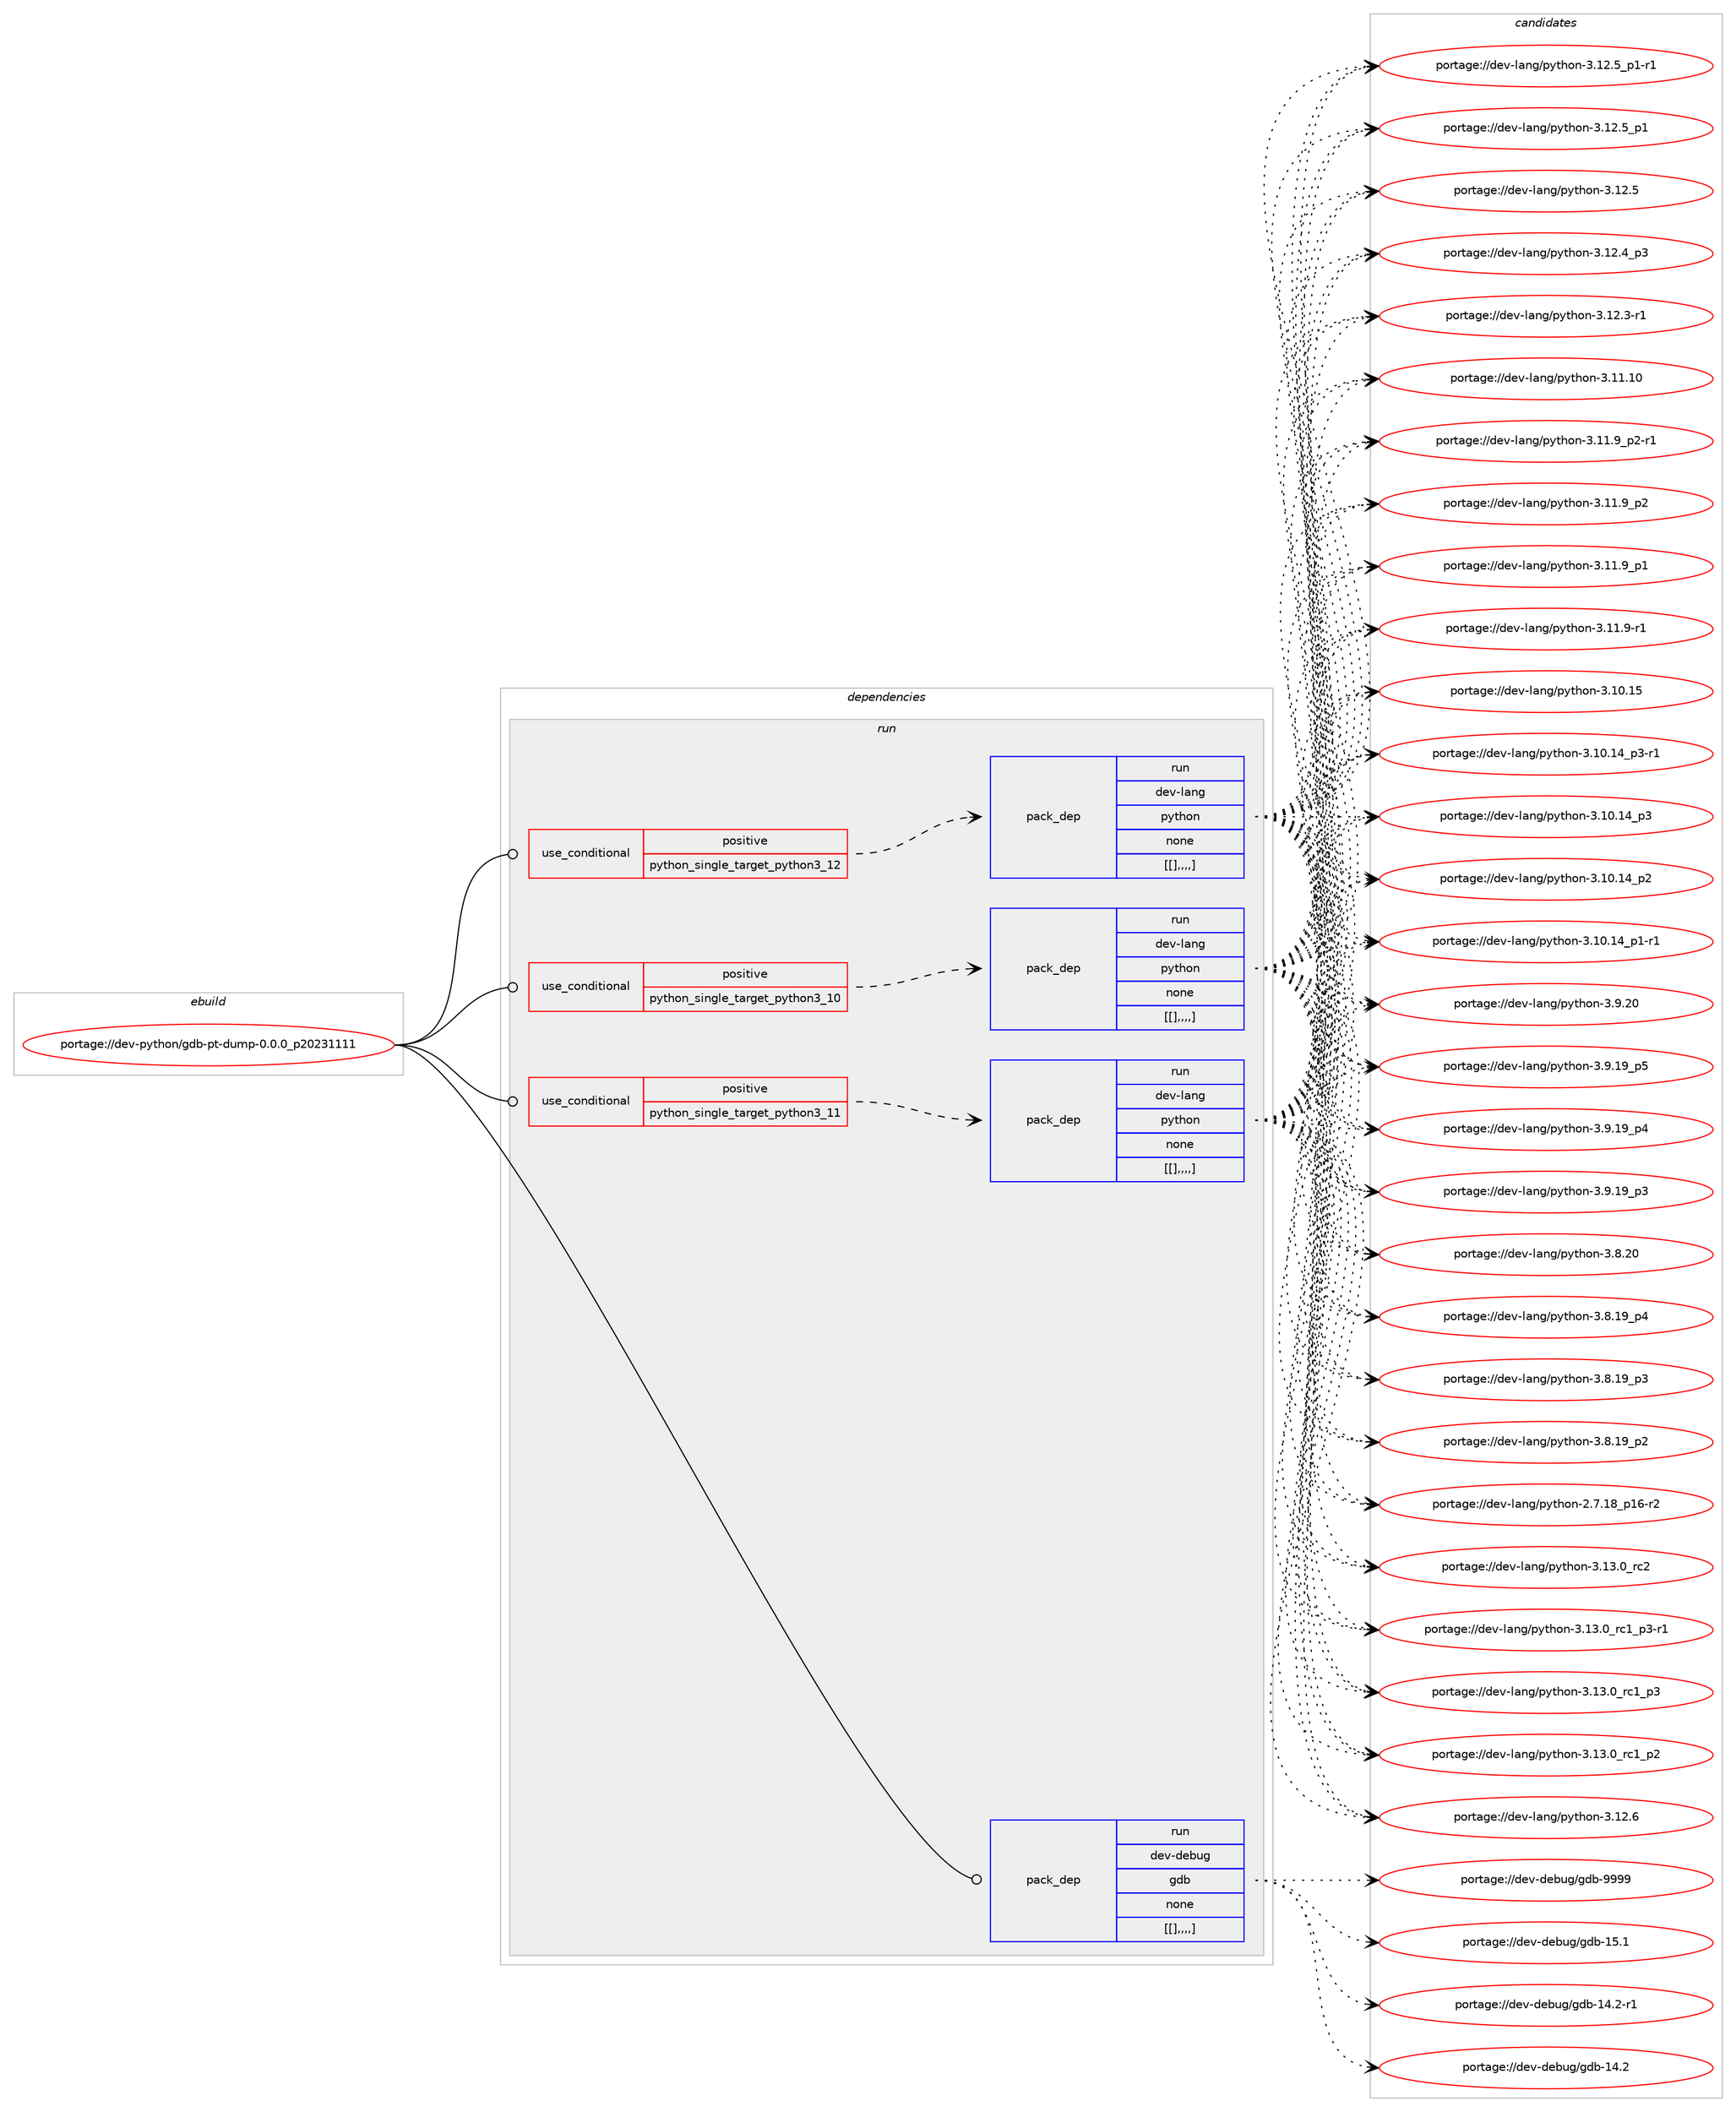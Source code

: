 digraph prolog {

# *************
# Graph options
# *************

newrank=true;
concentrate=true;
compound=true;
graph [rankdir=LR,fontname=Helvetica,fontsize=10,ranksep=1.5];#, ranksep=2.5, nodesep=0.2];
edge  [arrowhead=vee];
node  [fontname=Helvetica,fontsize=10];

# **********
# The ebuild
# **********

subgraph cluster_leftcol {
color=gray;
label=<<i>ebuild</i>>;
id [label="portage://dev-python/gdb-pt-dump-0.0.0_p20231111", color=red, width=4, href="../dev-python/gdb-pt-dump-0.0.0_p20231111.svg"];
}

# ****************
# The dependencies
# ****************

subgraph cluster_midcol {
color=gray;
label=<<i>dependencies</i>>;
subgraph cluster_compile {
fillcolor="#eeeeee";
style=filled;
label=<<i>compile</i>>;
}
subgraph cluster_compileandrun {
fillcolor="#eeeeee";
style=filled;
label=<<i>compile and run</i>>;
}
subgraph cluster_run {
fillcolor="#eeeeee";
style=filled;
label=<<i>run</i>>;
subgraph cond33614 {
dependency147841 [label=<<TABLE BORDER="0" CELLBORDER="1" CELLSPACING="0" CELLPADDING="4"><TR><TD ROWSPAN="3" CELLPADDING="10">use_conditional</TD></TR><TR><TD>positive</TD></TR><TR><TD>python_single_target_python3_10</TD></TR></TABLE>>, shape=none, color=red];
subgraph pack113009 {
dependency147842 [label=<<TABLE BORDER="0" CELLBORDER="1" CELLSPACING="0" CELLPADDING="4" WIDTH="220"><TR><TD ROWSPAN="6" CELLPADDING="30">pack_dep</TD></TR><TR><TD WIDTH="110">run</TD></TR><TR><TD>dev-lang</TD></TR><TR><TD>python</TD></TR><TR><TD>none</TD></TR><TR><TD>[[],,,,]</TD></TR></TABLE>>, shape=none, color=blue];
}
dependency147841:e -> dependency147842:w [weight=20,style="dashed",arrowhead="vee"];
}
id:e -> dependency147841:w [weight=20,style="solid",arrowhead="odot"];
subgraph cond33615 {
dependency147843 [label=<<TABLE BORDER="0" CELLBORDER="1" CELLSPACING="0" CELLPADDING="4"><TR><TD ROWSPAN="3" CELLPADDING="10">use_conditional</TD></TR><TR><TD>positive</TD></TR><TR><TD>python_single_target_python3_11</TD></TR></TABLE>>, shape=none, color=red];
subgraph pack113010 {
dependency147844 [label=<<TABLE BORDER="0" CELLBORDER="1" CELLSPACING="0" CELLPADDING="4" WIDTH="220"><TR><TD ROWSPAN="6" CELLPADDING="30">pack_dep</TD></TR><TR><TD WIDTH="110">run</TD></TR><TR><TD>dev-lang</TD></TR><TR><TD>python</TD></TR><TR><TD>none</TD></TR><TR><TD>[[],,,,]</TD></TR></TABLE>>, shape=none, color=blue];
}
dependency147843:e -> dependency147844:w [weight=20,style="dashed",arrowhead="vee"];
}
id:e -> dependency147843:w [weight=20,style="solid",arrowhead="odot"];
subgraph cond33616 {
dependency147845 [label=<<TABLE BORDER="0" CELLBORDER="1" CELLSPACING="0" CELLPADDING="4"><TR><TD ROWSPAN="3" CELLPADDING="10">use_conditional</TD></TR><TR><TD>positive</TD></TR><TR><TD>python_single_target_python3_12</TD></TR></TABLE>>, shape=none, color=red];
subgraph pack113011 {
dependency147846 [label=<<TABLE BORDER="0" CELLBORDER="1" CELLSPACING="0" CELLPADDING="4" WIDTH="220"><TR><TD ROWSPAN="6" CELLPADDING="30">pack_dep</TD></TR><TR><TD WIDTH="110">run</TD></TR><TR><TD>dev-lang</TD></TR><TR><TD>python</TD></TR><TR><TD>none</TD></TR><TR><TD>[[],,,,]</TD></TR></TABLE>>, shape=none, color=blue];
}
dependency147845:e -> dependency147846:w [weight=20,style="dashed",arrowhead="vee"];
}
id:e -> dependency147845:w [weight=20,style="solid",arrowhead="odot"];
subgraph pack113012 {
dependency147847 [label=<<TABLE BORDER="0" CELLBORDER="1" CELLSPACING="0" CELLPADDING="4" WIDTH="220"><TR><TD ROWSPAN="6" CELLPADDING="30">pack_dep</TD></TR><TR><TD WIDTH="110">run</TD></TR><TR><TD>dev-debug</TD></TR><TR><TD>gdb</TD></TR><TR><TD>none</TD></TR><TR><TD>[[],,,,]</TD></TR></TABLE>>, shape=none, color=blue];
}
id:e -> dependency147847:w [weight=20,style="solid",arrowhead="odot"];
}
}

# **************
# The candidates
# **************

subgraph cluster_choices {
rank=same;
color=gray;
label=<<i>candidates</i>>;

subgraph choice113009 {
color=black;
nodesep=1;
choice10010111845108971101034711212111610411111045514649514648951149950 [label="portage://dev-lang/python-3.13.0_rc2", color=red, width=4,href="../dev-lang/python-3.13.0_rc2.svg"];
choice1001011184510897110103471121211161041111104551464951464895114994995112514511449 [label="portage://dev-lang/python-3.13.0_rc1_p3-r1", color=red, width=4,href="../dev-lang/python-3.13.0_rc1_p3-r1.svg"];
choice100101118451089711010347112121116104111110455146495146489511499499511251 [label="portage://dev-lang/python-3.13.0_rc1_p3", color=red, width=4,href="../dev-lang/python-3.13.0_rc1_p3.svg"];
choice100101118451089711010347112121116104111110455146495146489511499499511250 [label="portage://dev-lang/python-3.13.0_rc1_p2", color=red, width=4,href="../dev-lang/python-3.13.0_rc1_p2.svg"];
choice10010111845108971101034711212111610411111045514649504654 [label="portage://dev-lang/python-3.12.6", color=red, width=4,href="../dev-lang/python-3.12.6.svg"];
choice1001011184510897110103471121211161041111104551464950465395112494511449 [label="portage://dev-lang/python-3.12.5_p1-r1", color=red, width=4,href="../dev-lang/python-3.12.5_p1-r1.svg"];
choice100101118451089711010347112121116104111110455146495046539511249 [label="portage://dev-lang/python-3.12.5_p1", color=red, width=4,href="../dev-lang/python-3.12.5_p1.svg"];
choice10010111845108971101034711212111610411111045514649504653 [label="portage://dev-lang/python-3.12.5", color=red, width=4,href="../dev-lang/python-3.12.5.svg"];
choice100101118451089711010347112121116104111110455146495046529511251 [label="portage://dev-lang/python-3.12.4_p3", color=red, width=4,href="../dev-lang/python-3.12.4_p3.svg"];
choice100101118451089711010347112121116104111110455146495046514511449 [label="portage://dev-lang/python-3.12.3-r1", color=red, width=4,href="../dev-lang/python-3.12.3-r1.svg"];
choice1001011184510897110103471121211161041111104551464949464948 [label="portage://dev-lang/python-3.11.10", color=red, width=4,href="../dev-lang/python-3.11.10.svg"];
choice1001011184510897110103471121211161041111104551464949465795112504511449 [label="portage://dev-lang/python-3.11.9_p2-r1", color=red, width=4,href="../dev-lang/python-3.11.9_p2-r1.svg"];
choice100101118451089711010347112121116104111110455146494946579511250 [label="portage://dev-lang/python-3.11.9_p2", color=red, width=4,href="../dev-lang/python-3.11.9_p2.svg"];
choice100101118451089711010347112121116104111110455146494946579511249 [label="portage://dev-lang/python-3.11.9_p1", color=red, width=4,href="../dev-lang/python-3.11.9_p1.svg"];
choice100101118451089711010347112121116104111110455146494946574511449 [label="portage://dev-lang/python-3.11.9-r1", color=red, width=4,href="../dev-lang/python-3.11.9-r1.svg"];
choice1001011184510897110103471121211161041111104551464948464953 [label="portage://dev-lang/python-3.10.15", color=red, width=4,href="../dev-lang/python-3.10.15.svg"];
choice100101118451089711010347112121116104111110455146494846495295112514511449 [label="portage://dev-lang/python-3.10.14_p3-r1", color=red, width=4,href="../dev-lang/python-3.10.14_p3-r1.svg"];
choice10010111845108971101034711212111610411111045514649484649529511251 [label="portage://dev-lang/python-3.10.14_p3", color=red, width=4,href="../dev-lang/python-3.10.14_p3.svg"];
choice10010111845108971101034711212111610411111045514649484649529511250 [label="portage://dev-lang/python-3.10.14_p2", color=red, width=4,href="../dev-lang/python-3.10.14_p2.svg"];
choice100101118451089711010347112121116104111110455146494846495295112494511449 [label="portage://dev-lang/python-3.10.14_p1-r1", color=red, width=4,href="../dev-lang/python-3.10.14_p1-r1.svg"];
choice10010111845108971101034711212111610411111045514657465048 [label="portage://dev-lang/python-3.9.20", color=red, width=4,href="../dev-lang/python-3.9.20.svg"];
choice100101118451089711010347112121116104111110455146574649579511253 [label="portage://dev-lang/python-3.9.19_p5", color=red, width=4,href="../dev-lang/python-3.9.19_p5.svg"];
choice100101118451089711010347112121116104111110455146574649579511252 [label="portage://dev-lang/python-3.9.19_p4", color=red, width=4,href="../dev-lang/python-3.9.19_p4.svg"];
choice100101118451089711010347112121116104111110455146574649579511251 [label="portage://dev-lang/python-3.9.19_p3", color=red, width=4,href="../dev-lang/python-3.9.19_p3.svg"];
choice10010111845108971101034711212111610411111045514656465048 [label="portage://dev-lang/python-3.8.20", color=red, width=4,href="../dev-lang/python-3.8.20.svg"];
choice100101118451089711010347112121116104111110455146564649579511252 [label="portage://dev-lang/python-3.8.19_p4", color=red, width=4,href="../dev-lang/python-3.8.19_p4.svg"];
choice100101118451089711010347112121116104111110455146564649579511251 [label="portage://dev-lang/python-3.8.19_p3", color=red, width=4,href="../dev-lang/python-3.8.19_p3.svg"];
choice100101118451089711010347112121116104111110455146564649579511250 [label="portage://dev-lang/python-3.8.19_p2", color=red, width=4,href="../dev-lang/python-3.8.19_p2.svg"];
choice100101118451089711010347112121116104111110455046554649569511249544511450 [label="portage://dev-lang/python-2.7.18_p16-r2", color=red, width=4,href="../dev-lang/python-2.7.18_p16-r2.svg"];
dependency147842:e -> choice10010111845108971101034711212111610411111045514649514648951149950:w [style=dotted,weight="100"];
dependency147842:e -> choice1001011184510897110103471121211161041111104551464951464895114994995112514511449:w [style=dotted,weight="100"];
dependency147842:e -> choice100101118451089711010347112121116104111110455146495146489511499499511251:w [style=dotted,weight="100"];
dependency147842:e -> choice100101118451089711010347112121116104111110455146495146489511499499511250:w [style=dotted,weight="100"];
dependency147842:e -> choice10010111845108971101034711212111610411111045514649504654:w [style=dotted,weight="100"];
dependency147842:e -> choice1001011184510897110103471121211161041111104551464950465395112494511449:w [style=dotted,weight="100"];
dependency147842:e -> choice100101118451089711010347112121116104111110455146495046539511249:w [style=dotted,weight="100"];
dependency147842:e -> choice10010111845108971101034711212111610411111045514649504653:w [style=dotted,weight="100"];
dependency147842:e -> choice100101118451089711010347112121116104111110455146495046529511251:w [style=dotted,weight="100"];
dependency147842:e -> choice100101118451089711010347112121116104111110455146495046514511449:w [style=dotted,weight="100"];
dependency147842:e -> choice1001011184510897110103471121211161041111104551464949464948:w [style=dotted,weight="100"];
dependency147842:e -> choice1001011184510897110103471121211161041111104551464949465795112504511449:w [style=dotted,weight="100"];
dependency147842:e -> choice100101118451089711010347112121116104111110455146494946579511250:w [style=dotted,weight="100"];
dependency147842:e -> choice100101118451089711010347112121116104111110455146494946579511249:w [style=dotted,weight="100"];
dependency147842:e -> choice100101118451089711010347112121116104111110455146494946574511449:w [style=dotted,weight="100"];
dependency147842:e -> choice1001011184510897110103471121211161041111104551464948464953:w [style=dotted,weight="100"];
dependency147842:e -> choice100101118451089711010347112121116104111110455146494846495295112514511449:w [style=dotted,weight="100"];
dependency147842:e -> choice10010111845108971101034711212111610411111045514649484649529511251:w [style=dotted,weight="100"];
dependency147842:e -> choice10010111845108971101034711212111610411111045514649484649529511250:w [style=dotted,weight="100"];
dependency147842:e -> choice100101118451089711010347112121116104111110455146494846495295112494511449:w [style=dotted,weight="100"];
dependency147842:e -> choice10010111845108971101034711212111610411111045514657465048:w [style=dotted,weight="100"];
dependency147842:e -> choice100101118451089711010347112121116104111110455146574649579511253:w [style=dotted,weight="100"];
dependency147842:e -> choice100101118451089711010347112121116104111110455146574649579511252:w [style=dotted,weight="100"];
dependency147842:e -> choice100101118451089711010347112121116104111110455146574649579511251:w [style=dotted,weight="100"];
dependency147842:e -> choice10010111845108971101034711212111610411111045514656465048:w [style=dotted,weight="100"];
dependency147842:e -> choice100101118451089711010347112121116104111110455146564649579511252:w [style=dotted,weight="100"];
dependency147842:e -> choice100101118451089711010347112121116104111110455146564649579511251:w [style=dotted,weight="100"];
dependency147842:e -> choice100101118451089711010347112121116104111110455146564649579511250:w [style=dotted,weight="100"];
dependency147842:e -> choice100101118451089711010347112121116104111110455046554649569511249544511450:w [style=dotted,weight="100"];
}
subgraph choice113010 {
color=black;
nodesep=1;
choice10010111845108971101034711212111610411111045514649514648951149950 [label="portage://dev-lang/python-3.13.0_rc2", color=red, width=4,href="../dev-lang/python-3.13.0_rc2.svg"];
choice1001011184510897110103471121211161041111104551464951464895114994995112514511449 [label="portage://dev-lang/python-3.13.0_rc1_p3-r1", color=red, width=4,href="../dev-lang/python-3.13.0_rc1_p3-r1.svg"];
choice100101118451089711010347112121116104111110455146495146489511499499511251 [label="portage://dev-lang/python-3.13.0_rc1_p3", color=red, width=4,href="../dev-lang/python-3.13.0_rc1_p3.svg"];
choice100101118451089711010347112121116104111110455146495146489511499499511250 [label="portage://dev-lang/python-3.13.0_rc1_p2", color=red, width=4,href="../dev-lang/python-3.13.0_rc1_p2.svg"];
choice10010111845108971101034711212111610411111045514649504654 [label="portage://dev-lang/python-3.12.6", color=red, width=4,href="../dev-lang/python-3.12.6.svg"];
choice1001011184510897110103471121211161041111104551464950465395112494511449 [label="portage://dev-lang/python-3.12.5_p1-r1", color=red, width=4,href="../dev-lang/python-3.12.5_p1-r1.svg"];
choice100101118451089711010347112121116104111110455146495046539511249 [label="portage://dev-lang/python-3.12.5_p1", color=red, width=4,href="../dev-lang/python-3.12.5_p1.svg"];
choice10010111845108971101034711212111610411111045514649504653 [label="portage://dev-lang/python-3.12.5", color=red, width=4,href="../dev-lang/python-3.12.5.svg"];
choice100101118451089711010347112121116104111110455146495046529511251 [label="portage://dev-lang/python-3.12.4_p3", color=red, width=4,href="../dev-lang/python-3.12.4_p3.svg"];
choice100101118451089711010347112121116104111110455146495046514511449 [label="portage://dev-lang/python-3.12.3-r1", color=red, width=4,href="../dev-lang/python-3.12.3-r1.svg"];
choice1001011184510897110103471121211161041111104551464949464948 [label="portage://dev-lang/python-3.11.10", color=red, width=4,href="../dev-lang/python-3.11.10.svg"];
choice1001011184510897110103471121211161041111104551464949465795112504511449 [label="portage://dev-lang/python-3.11.9_p2-r1", color=red, width=4,href="../dev-lang/python-3.11.9_p2-r1.svg"];
choice100101118451089711010347112121116104111110455146494946579511250 [label="portage://dev-lang/python-3.11.9_p2", color=red, width=4,href="../dev-lang/python-3.11.9_p2.svg"];
choice100101118451089711010347112121116104111110455146494946579511249 [label="portage://dev-lang/python-3.11.9_p1", color=red, width=4,href="../dev-lang/python-3.11.9_p1.svg"];
choice100101118451089711010347112121116104111110455146494946574511449 [label="portage://dev-lang/python-3.11.9-r1", color=red, width=4,href="../dev-lang/python-3.11.9-r1.svg"];
choice1001011184510897110103471121211161041111104551464948464953 [label="portage://dev-lang/python-3.10.15", color=red, width=4,href="../dev-lang/python-3.10.15.svg"];
choice100101118451089711010347112121116104111110455146494846495295112514511449 [label="portage://dev-lang/python-3.10.14_p3-r1", color=red, width=4,href="../dev-lang/python-3.10.14_p3-r1.svg"];
choice10010111845108971101034711212111610411111045514649484649529511251 [label="portage://dev-lang/python-3.10.14_p3", color=red, width=4,href="../dev-lang/python-3.10.14_p3.svg"];
choice10010111845108971101034711212111610411111045514649484649529511250 [label="portage://dev-lang/python-3.10.14_p2", color=red, width=4,href="../dev-lang/python-3.10.14_p2.svg"];
choice100101118451089711010347112121116104111110455146494846495295112494511449 [label="portage://dev-lang/python-3.10.14_p1-r1", color=red, width=4,href="../dev-lang/python-3.10.14_p1-r1.svg"];
choice10010111845108971101034711212111610411111045514657465048 [label="portage://dev-lang/python-3.9.20", color=red, width=4,href="../dev-lang/python-3.9.20.svg"];
choice100101118451089711010347112121116104111110455146574649579511253 [label="portage://dev-lang/python-3.9.19_p5", color=red, width=4,href="../dev-lang/python-3.9.19_p5.svg"];
choice100101118451089711010347112121116104111110455146574649579511252 [label="portage://dev-lang/python-3.9.19_p4", color=red, width=4,href="../dev-lang/python-3.9.19_p4.svg"];
choice100101118451089711010347112121116104111110455146574649579511251 [label="portage://dev-lang/python-3.9.19_p3", color=red, width=4,href="../dev-lang/python-3.9.19_p3.svg"];
choice10010111845108971101034711212111610411111045514656465048 [label="portage://dev-lang/python-3.8.20", color=red, width=4,href="../dev-lang/python-3.8.20.svg"];
choice100101118451089711010347112121116104111110455146564649579511252 [label="portage://dev-lang/python-3.8.19_p4", color=red, width=4,href="../dev-lang/python-3.8.19_p4.svg"];
choice100101118451089711010347112121116104111110455146564649579511251 [label="portage://dev-lang/python-3.8.19_p3", color=red, width=4,href="../dev-lang/python-3.8.19_p3.svg"];
choice100101118451089711010347112121116104111110455146564649579511250 [label="portage://dev-lang/python-3.8.19_p2", color=red, width=4,href="../dev-lang/python-3.8.19_p2.svg"];
choice100101118451089711010347112121116104111110455046554649569511249544511450 [label="portage://dev-lang/python-2.7.18_p16-r2", color=red, width=4,href="../dev-lang/python-2.7.18_p16-r2.svg"];
dependency147844:e -> choice10010111845108971101034711212111610411111045514649514648951149950:w [style=dotted,weight="100"];
dependency147844:e -> choice1001011184510897110103471121211161041111104551464951464895114994995112514511449:w [style=dotted,weight="100"];
dependency147844:e -> choice100101118451089711010347112121116104111110455146495146489511499499511251:w [style=dotted,weight="100"];
dependency147844:e -> choice100101118451089711010347112121116104111110455146495146489511499499511250:w [style=dotted,weight="100"];
dependency147844:e -> choice10010111845108971101034711212111610411111045514649504654:w [style=dotted,weight="100"];
dependency147844:e -> choice1001011184510897110103471121211161041111104551464950465395112494511449:w [style=dotted,weight="100"];
dependency147844:e -> choice100101118451089711010347112121116104111110455146495046539511249:w [style=dotted,weight="100"];
dependency147844:e -> choice10010111845108971101034711212111610411111045514649504653:w [style=dotted,weight="100"];
dependency147844:e -> choice100101118451089711010347112121116104111110455146495046529511251:w [style=dotted,weight="100"];
dependency147844:e -> choice100101118451089711010347112121116104111110455146495046514511449:w [style=dotted,weight="100"];
dependency147844:e -> choice1001011184510897110103471121211161041111104551464949464948:w [style=dotted,weight="100"];
dependency147844:e -> choice1001011184510897110103471121211161041111104551464949465795112504511449:w [style=dotted,weight="100"];
dependency147844:e -> choice100101118451089711010347112121116104111110455146494946579511250:w [style=dotted,weight="100"];
dependency147844:e -> choice100101118451089711010347112121116104111110455146494946579511249:w [style=dotted,weight="100"];
dependency147844:e -> choice100101118451089711010347112121116104111110455146494946574511449:w [style=dotted,weight="100"];
dependency147844:e -> choice1001011184510897110103471121211161041111104551464948464953:w [style=dotted,weight="100"];
dependency147844:e -> choice100101118451089711010347112121116104111110455146494846495295112514511449:w [style=dotted,weight="100"];
dependency147844:e -> choice10010111845108971101034711212111610411111045514649484649529511251:w [style=dotted,weight="100"];
dependency147844:e -> choice10010111845108971101034711212111610411111045514649484649529511250:w [style=dotted,weight="100"];
dependency147844:e -> choice100101118451089711010347112121116104111110455146494846495295112494511449:w [style=dotted,weight="100"];
dependency147844:e -> choice10010111845108971101034711212111610411111045514657465048:w [style=dotted,weight="100"];
dependency147844:e -> choice100101118451089711010347112121116104111110455146574649579511253:w [style=dotted,weight="100"];
dependency147844:e -> choice100101118451089711010347112121116104111110455146574649579511252:w [style=dotted,weight="100"];
dependency147844:e -> choice100101118451089711010347112121116104111110455146574649579511251:w [style=dotted,weight="100"];
dependency147844:e -> choice10010111845108971101034711212111610411111045514656465048:w [style=dotted,weight="100"];
dependency147844:e -> choice100101118451089711010347112121116104111110455146564649579511252:w [style=dotted,weight="100"];
dependency147844:e -> choice100101118451089711010347112121116104111110455146564649579511251:w [style=dotted,weight="100"];
dependency147844:e -> choice100101118451089711010347112121116104111110455146564649579511250:w [style=dotted,weight="100"];
dependency147844:e -> choice100101118451089711010347112121116104111110455046554649569511249544511450:w [style=dotted,weight="100"];
}
subgraph choice113011 {
color=black;
nodesep=1;
choice10010111845108971101034711212111610411111045514649514648951149950 [label="portage://dev-lang/python-3.13.0_rc2", color=red, width=4,href="../dev-lang/python-3.13.0_rc2.svg"];
choice1001011184510897110103471121211161041111104551464951464895114994995112514511449 [label="portage://dev-lang/python-3.13.0_rc1_p3-r1", color=red, width=4,href="../dev-lang/python-3.13.0_rc1_p3-r1.svg"];
choice100101118451089711010347112121116104111110455146495146489511499499511251 [label="portage://dev-lang/python-3.13.0_rc1_p3", color=red, width=4,href="../dev-lang/python-3.13.0_rc1_p3.svg"];
choice100101118451089711010347112121116104111110455146495146489511499499511250 [label="portage://dev-lang/python-3.13.0_rc1_p2", color=red, width=4,href="../dev-lang/python-3.13.0_rc1_p2.svg"];
choice10010111845108971101034711212111610411111045514649504654 [label="portage://dev-lang/python-3.12.6", color=red, width=4,href="../dev-lang/python-3.12.6.svg"];
choice1001011184510897110103471121211161041111104551464950465395112494511449 [label="portage://dev-lang/python-3.12.5_p1-r1", color=red, width=4,href="../dev-lang/python-3.12.5_p1-r1.svg"];
choice100101118451089711010347112121116104111110455146495046539511249 [label="portage://dev-lang/python-3.12.5_p1", color=red, width=4,href="../dev-lang/python-3.12.5_p1.svg"];
choice10010111845108971101034711212111610411111045514649504653 [label="portage://dev-lang/python-3.12.5", color=red, width=4,href="../dev-lang/python-3.12.5.svg"];
choice100101118451089711010347112121116104111110455146495046529511251 [label="portage://dev-lang/python-3.12.4_p3", color=red, width=4,href="../dev-lang/python-3.12.4_p3.svg"];
choice100101118451089711010347112121116104111110455146495046514511449 [label="portage://dev-lang/python-3.12.3-r1", color=red, width=4,href="../dev-lang/python-3.12.3-r1.svg"];
choice1001011184510897110103471121211161041111104551464949464948 [label="portage://dev-lang/python-3.11.10", color=red, width=4,href="../dev-lang/python-3.11.10.svg"];
choice1001011184510897110103471121211161041111104551464949465795112504511449 [label="portage://dev-lang/python-3.11.9_p2-r1", color=red, width=4,href="../dev-lang/python-3.11.9_p2-r1.svg"];
choice100101118451089711010347112121116104111110455146494946579511250 [label="portage://dev-lang/python-3.11.9_p2", color=red, width=4,href="../dev-lang/python-3.11.9_p2.svg"];
choice100101118451089711010347112121116104111110455146494946579511249 [label="portage://dev-lang/python-3.11.9_p1", color=red, width=4,href="../dev-lang/python-3.11.9_p1.svg"];
choice100101118451089711010347112121116104111110455146494946574511449 [label="portage://dev-lang/python-3.11.9-r1", color=red, width=4,href="../dev-lang/python-3.11.9-r1.svg"];
choice1001011184510897110103471121211161041111104551464948464953 [label="portage://dev-lang/python-3.10.15", color=red, width=4,href="../dev-lang/python-3.10.15.svg"];
choice100101118451089711010347112121116104111110455146494846495295112514511449 [label="portage://dev-lang/python-3.10.14_p3-r1", color=red, width=4,href="../dev-lang/python-3.10.14_p3-r1.svg"];
choice10010111845108971101034711212111610411111045514649484649529511251 [label="portage://dev-lang/python-3.10.14_p3", color=red, width=4,href="../dev-lang/python-3.10.14_p3.svg"];
choice10010111845108971101034711212111610411111045514649484649529511250 [label="portage://dev-lang/python-3.10.14_p2", color=red, width=4,href="../dev-lang/python-3.10.14_p2.svg"];
choice100101118451089711010347112121116104111110455146494846495295112494511449 [label="portage://dev-lang/python-3.10.14_p1-r1", color=red, width=4,href="../dev-lang/python-3.10.14_p1-r1.svg"];
choice10010111845108971101034711212111610411111045514657465048 [label="portage://dev-lang/python-3.9.20", color=red, width=4,href="../dev-lang/python-3.9.20.svg"];
choice100101118451089711010347112121116104111110455146574649579511253 [label="portage://dev-lang/python-3.9.19_p5", color=red, width=4,href="../dev-lang/python-3.9.19_p5.svg"];
choice100101118451089711010347112121116104111110455146574649579511252 [label="portage://dev-lang/python-3.9.19_p4", color=red, width=4,href="../dev-lang/python-3.9.19_p4.svg"];
choice100101118451089711010347112121116104111110455146574649579511251 [label="portage://dev-lang/python-3.9.19_p3", color=red, width=4,href="../dev-lang/python-3.9.19_p3.svg"];
choice10010111845108971101034711212111610411111045514656465048 [label="portage://dev-lang/python-3.8.20", color=red, width=4,href="../dev-lang/python-3.8.20.svg"];
choice100101118451089711010347112121116104111110455146564649579511252 [label="portage://dev-lang/python-3.8.19_p4", color=red, width=4,href="../dev-lang/python-3.8.19_p4.svg"];
choice100101118451089711010347112121116104111110455146564649579511251 [label="portage://dev-lang/python-3.8.19_p3", color=red, width=4,href="../dev-lang/python-3.8.19_p3.svg"];
choice100101118451089711010347112121116104111110455146564649579511250 [label="portage://dev-lang/python-3.8.19_p2", color=red, width=4,href="../dev-lang/python-3.8.19_p2.svg"];
choice100101118451089711010347112121116104111110455046554649569511249544511450 [label="portage://dev-lang/python-2.7.18_p16-r2", color=red, width=4,href="../dev-lang/python-2.7.18_p16-r2.svg"];
dependency147846:e -> choice10010111845108971101034711212111610411111045514649514648951149950:w [style=dotted,weight="100"];
dependency147846:e -> choice1001011184510897110103471121211161041111104551464951464895114994995112514511449:w [style=dotted,weight="100"];
dependency147846:e -> choice100101118451089711010347112121116104111110455146495146489511499499511251:w [style=dotted,weight="100"];
dependency147846:e -> choice100101118451089711010347112121116104111110455146495146489511499499511250:w [style=dotted,weight="100"];
dependency147846:e -> choice10010111845108971101034711212111610411111045514649504654:w [style=dotted,weight="100"];
dependency147846:e -> choice1001011184510897110103471121211161041111104551464950465395112494511449:w [style=dotted,weight="100"];
dependency147846:e -> choice100101118451089711010347112121116104111110455146495046539511249:w [style=dotted,weight="100"];
dependency147846:e -> choice10010111845108971101034711212111610411111045514649504653:w [style=dotted,weight="100"];
dependency147846:e -> choice100101118451089711010347112121116104111110455146495046529511251:w [style=dotted,weight="100"];
dependency147846:e -> choice100101118451089711010347112121116104111110455146495046514511449:w [style=dotted,weight="100"];
dependency147846:e -> choice1001011184510897110103471121211161041111104551464949464948:w [style=dotted,weight="100"];
dependency147846:e -> choice1001011184510897110103471121211161041111104551464949465795112504511449:w [style=dotted,weight="100"];
dependency147846:e -> choice100101118451089711010347112121116104111110455146494946579511250:w [style=dotted,weight="100"];
dependency147846:e -> choice100101118451089711010347112121116104111110455146494946579511249:w [style=dotted,weight="100"];
dependency147846:e -> choice100101118451089711010347112121116104111110455146494946574511449:w [style=dotted,weight="100"];
dependency147846:e -> choice1001011184510897110103471121211161041111104551464948464953:w [style=dotted,weight="100"];
dependency147846:e -> choice100101118451089711010347112121116104111110455146494846495295112514511449:w [style=dotted,weight="100"];
dependency147846:e -> choice10010111845108971101034711212111610411111045514649484649529511251:w [style=dotted,weight="100"];
dependency147846:e -> choice10010111845108971101034711212111610411111045514649484649529511250:w [style=dotted,weight="100"];
dependency147846:e -> choice100101118451089711010347112121116104111110455146494846495295112494511449:w [style=dotted,weight="100"];
dependency147846:e -> choice10010111845108971101034711212111610411111045514657465048:w [style=dotted,weight="100"];
dependency147846:e -> choice100101118451089711010347112121116104111110455146574649579511253:w [style=dotted,weight="100"];
dependency147846:e -> choice100101118451089711010347112121116104111110455146574649579511252:w [style=dotted,weight="100"];
dependency147846:e -> choice100101118451089711010347112121116104111110455146574649579511251:w [style=dotted,weight="100"];
dependency147846:e -> choice10010111845108971101034711212111610411111045514656465048:w [style=dotted,weight="100"];
dependency147846:e -> choice100101118451089711010347112121116104111110455146564649579511252:w [style=dotted,weight="100"];
dependency147846:e -> choice100101118451089711010347112121116104111110455146564649579511251:w [style=dotted,weight="100"];
dependency147846:e -> choice100101118451089711010347112121116104111110455146564649579511250:w [style=dotted,weight="100"];
dependency147846:e -> choice100101118451089711010347112121116104111110455046554649569511249544511450:w [style=dotted,weight="100"];
}
subgraph choice113012 {
color=black;
nodesep=1;
choice100101118451001019811710347103100984557575757 [label="portage://dev-debug/gdb-9999", color=red, width=4,href="../dev-debug/gdb-9999.svg"];
choice100101118451001019811710347103100984549534649 [label="portage://dev-debug/gdb-15.1", color=red, width=4,href="../dev-debug/gdb-15.1.svg"];
choice1001011184510010198117103471031009845495246504511449 [label="portage://dev-debug/gdb-14.2-r1", color=red, width=4,href="../dev-debug/gdb-14.2-r1.svg"];
choice100101118451001019811710347103100984549524650 [label="portage://dev-debug/gdb-14.2", color=red, width=4,href="../dev-debug/gdb-14.2.svg"];
dependency147847:e -> choice100101118451001019811710347103100984557575757:w [style=dotted,weight="100"];
dependency147847:e -> choice100101118451001019811710347103100984549534649:w [style=dotted,weight="100"];
dependency147847:e -> choice1001011184510010198117103471031009845495246504511449:w [style=dotted,weight="100"];
dependency147847:e -> choice100101118451001019811710347103100984549524650:w [style=dotted,weight="100"];
}
}

}
